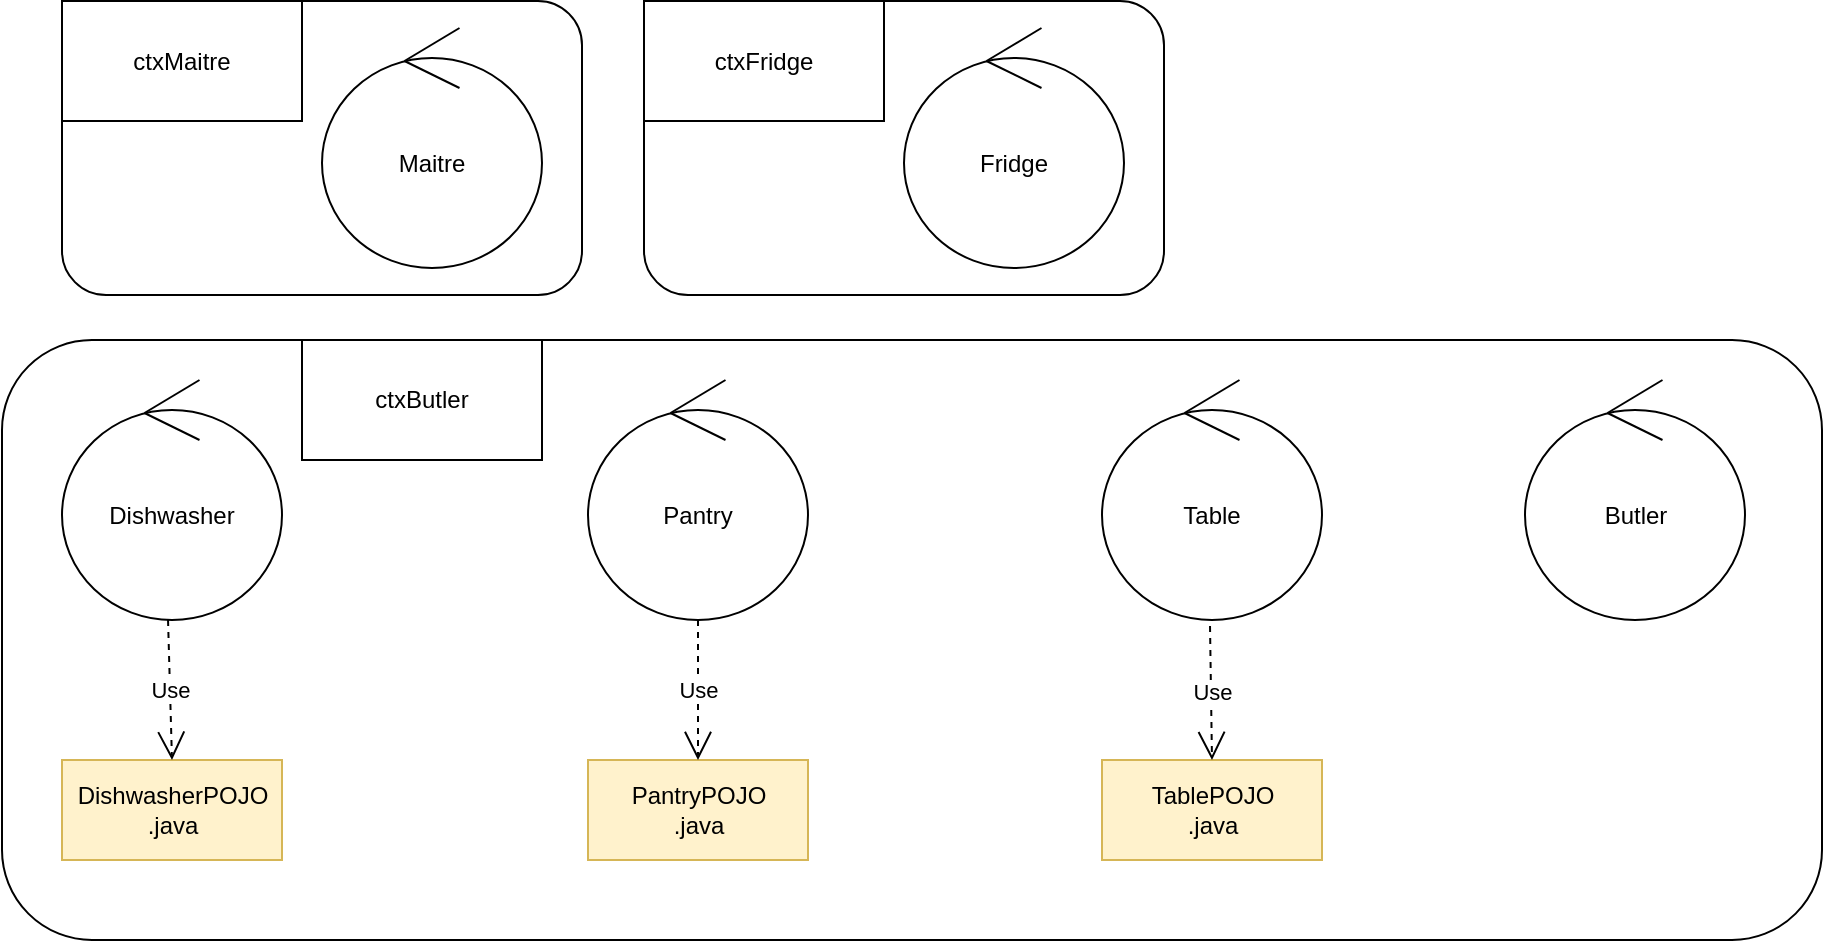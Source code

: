 <mxfile version="11.3.0" type="device" pages="1"><diagram id="YxUxKzxdRt5XfbqNsByF" name="Page-1"><mxGraphModel dx="1220" dy="720" grid="1" gridSize="10" guides="1" tooltips="1" connect="1" arrows="1" fold="1" page="1" pageScale="1" pageWidth="827" pageHeight="1169" math="0" shadow="0"><root><mxCell id="0"/><mxCell id="1" parent="0"/><mxCell id="0V6wW8swgn1Mp85S-Iur-20" value="" style="rounded=1;whiteSpace=wrap;html=1;shadow=0;glass=0;comic=0;" vertex="1" parent="1"><mxGeometry x="10" y="260" width="910" height="300" as="geometry"/></mxCell><mxCell id="0V6wW8swgn1Mp85S-Iur-15" value="" style="rounded=1;whiteSpace=wrap;html=1;" vertex="1" parent="1"><mxGeometry x="331" y="90.5" width="260" height="147" as="geometry"/></mxCell><mxCell id="0V6wW8swgn1Mp85S-Iur-14" value="" style="rounded=1;whiteSpace=wrap;html=1;" vertex="1" parent="1"><mxGeometry x="40" y="90.5" width="260" height="147" as="geometry"/></mxCell><mxCell id="0V6wW8swgn1Mp85S-Iur-1" value="Butler" style="ellipse;shape=umlControl;whiteSpace=wrap;html=1;" vertex="1" parent="1"><mxGeometry x="771.5" y="280" width="110" height="120" as="geometry"/></mxCell><mxCell id="0V6wW8swgn1Mp85S-Iur-2" value="Maitre" style="ellipse;shape=umlControl;whiteSpace=wrap;html=1;" vertex="1" parent="1"><mxGeometry x="170" y="104" width="110" height="120" as="geometry"/></mxCell><mxCell id="0V6wW8swgn1Mp85S-Iur-3" value="Fridge" style="ellipse;shape=umlControl;whiteSpace=wrap;html=1;" vertex="1" parent="1"><mxGeometry x="461" y="104" width="110" height="120" as="geometry"/></mxCell><mxCell id="0V6wW8swgn1Mp85S-Iur-4" value="Pantry" style="ellipse;shape=umlControl;whiteSpace=wrap;html=1;" vertex="1" parent="1"><mxGeometry x="303" y="280" width="110" height="120" as="geometry"/></mxCell><mxCell id="0V6wW8swgn1Mp85S-Iur-5" value="Dishwasher" style="ellipse;shape=umlControl;whiteSpace=wrap;html=1;" vertex="1" parent="1"><mxGeometry x="40" y="280" width="110" height="120" as="geometry"/></mxCell><mxCell id="0V6wW8swgn1Mp85S-Iur-6" value="Table" style="ellipse;shape=umlControl;whiteSpace=wrap;html=1;" vertex="1" parent="1"><mxGeometry x="560" y="280" width="110" height="120" as="geometry"/></mxCell><mxCell id="0V6wW8swgn1Mp85S-Iur-7" value="DishwasherPOJO&lt;br&gt;.java" style="html=1;fillColor=#fff2cc;strokeColor=#d6b656;" vertex="1" parent="1"><mxGeometry x="40" y="470" width="110" height="50" as="geometry"/></mxCell><mxCell id="0V6wW8swgn1Mp85S-Iur-8" value="PantryPOJO&lt;br&gt;.java" style="html=1;fillColor=#fff2cc;strokeColor=#d6b656;" vertex="1" parent="1"><mxGeometry x="303" y="470" width="110" height="50" as="geometry"/></mxCell><mxCell id="0V6wW8swgn1Mp85S-Iur-9" value="TablePOJO&lt;br&gt;.java" style="html=1;fillColor=#fff2cc;strokeColor=#d6b656;" vertex="1" parent="1"><mxGeometry x="560" y="470" width="110" height="50" as="geometry"/></mxCell><mxCell id="0V6wW8swgn1Mp85S-Iur-10" value="Use" style="endArrow=open;endSize=12;dashed=1;html=1;exitX=0.482;exitY=1;exitDx=0;exitDy=0;exitPerimeter=0;entryX=0.5;entryY=0;entryDx=0;entryDy=0;" edge="1" parent="1" source="0V6wW8swgn1Mp85S-Iur-5" target="0V6wW8swgn1Mp85S-Iur-7"><mxGeometry width="160" relative="1" as="geometry"><mxPoint x="130" y="540" as="sourcePoint"/><mxPoint x="290" y="540" as="targetPoint"/></mxGeometry></mxCell><mxCell id="0V6wW8swgn1Mp85S-Iur-11" value="Use" style="endArrow=open;endSize=12;dashed=1;html=1;exitX=0.5;exitY=1;exitDx=0;exitDy=0;exitPerimeter=0;entryX=0.5;entryY=0;entryDx=0;entryDy=0;" edge="1" parent="1" source="0V6wW8swgn1Mp85S-Iur-4" target="0V6wW8swgn1Mp85S-Iur-8"><mxGeometry width="160" relative="1" as="geometry"><mxPoint x="103.02" y="410" as="sourcePoint"/><mxPoint x="108" y="480" as="targetPoint"/></mxGeometry></mxCell><mxCell id="0V6wW8swgn1Mp85S-Iur-12" value="Use" style="endArrow=open;endSize=12;dashed=1;html=1;exitX=0.491;exitY=1.025;exitDx=0;exitDy=0;exitPerimeter=0;entryX=0.5;entryY=0;entryDx=0;entryDy=0;" edge="1" parent="1" source="0V6wW8swgn1Mp85S-Iur-6" target="0V6wW8swgn1Mp85S-Iur-9"><mxGeometry width="160" relative="1" as="geometry"><mxPoint x="113.02" y="420" as="sourcePoint"/><mxPoint x="118" y="490" as="targetPoint"/></mxGeometry></mxCell><mxCell id="0V6wW8swgn1Mp85S-Iur-21" value="ctxMaitre&lt;span style=&quot;font-family: &amp;#34;helvetica&amp;#34; , &amp;#34;arial&amp;#34; , sans-serif ; font-size: 0px ; white-space: nowrap&quot;&gt;%3CmxGraphModel%3E%3Croot%3E%3CmxCell%20id%3D%220%22%2F%3E%3CmxCell%20id%3D%221%22%20parent%3D%220%22%2F%3E%3CmxCell%20id%3D%222%22%20value%3D%22%22%20style%3D%22rounded%3D1%3BwhiteSpace%3Dwrap%3Bhtml%3D1%3B%22%20vertex%3D%221%22%20parent%3D%221%22%3E%3CmxGeometry%20x%3D%22239%22%20y%3D%2290%22%20width%3D%22260%22%20height%3D%22147%22%20as%3D%22geometry%22%2F%3E%3C%2FmxCell%3E%3C%2Froot%3E%3C%2FmxGraphModel%3E&lt;/span&gt;" style="rounded=0;whiteSpace=wrap;html=1;shadow=0;glass=0;comic=0;" vertex="1" parent="1"><mxGeometry x="40" y="90.5" width="120" height="60" as="geometry"/></mxCell><mxCell id="0V6wW8swgn1Mp85S-Iur-22" value="ctxFridge" style="rounded=0;whiteSpace=wrap;html=1;shadow=0;glass=0;comic=0;" vertex="1" parent="1"><mxGeometry x="331" y="90.5" width="120" height="60" as="geometry"/></mxCell><mxCell id="0V6wW8swgn1Mp85S-Iur-23" value="ctxButler" style="rounded=0;whiteSpace=wrap;html=1;shadow=0;glass=0;comic=0;" vertex="1" parent="1"><mxGeometry x="160" y="260" width="120" height="60" as="geometry"/></mxCell></root></mxGraphModel></diagram></mxfile>